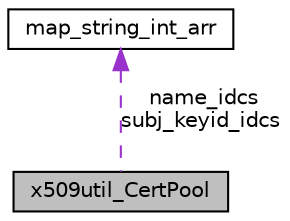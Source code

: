 digraph "x509util_CertPool"
{
  edge [fontname="Helvetica",fontsize="10",labelfontname="Helvetica",labelfontsize="10"];
  node [fontname="Helvetica",fontsize="10",shape=record];
  Node1 [label="x509util_CertPool",height=0.2,width=0.4,color="black", fillcolor="grey75", style="filled", fontcolor="black"];
  Node2 -> Node1 [dir="back",color="darkorchid3",fontsize="10",style="dashed",label=" name_idcs\nsubj_keyid_idcs" ,fontname="Helvetica"];
  Node2 [label="map_string_int_arr",height=0.2,width=0.4,color="black", fillcolor="white", style="filled",URL="$structmap__string__int__arr.html"];
}
